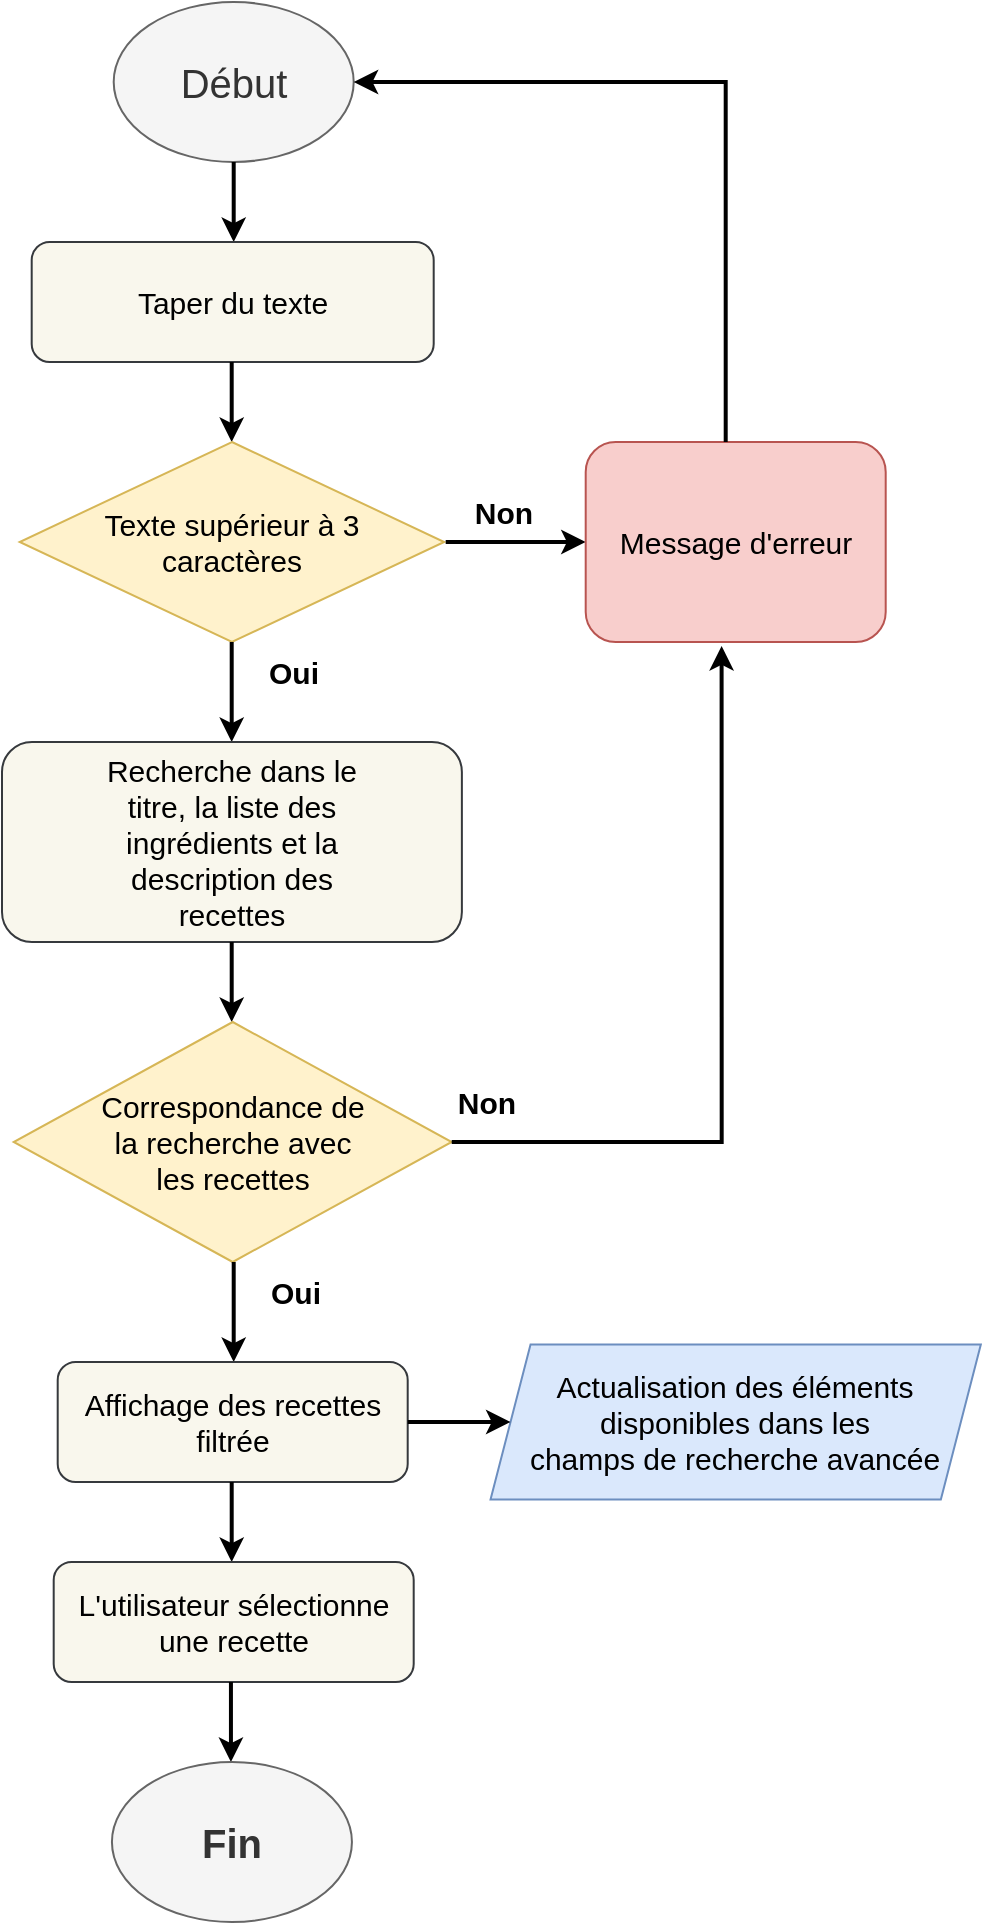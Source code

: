 <mxfile version="20.2.2" type="github">
  <diagram id="pIfoinz57ZPRVRw4wzUu" name="Page-1">
    <mxGraphModel dx="1422" dy="744" grid="1" gridSize="10" guides="1" tooltips="1" connect="1" arrows="1" fold="1" page="1" pageScale="1" pageWidth="827" pageHeight="1169" background="none" math="0" shadow="0">
      <root>
        <mxCell id="0" />
        <mxCell id="1" parent="0" />
        <mxCell id="0HhxuMPmHfuYkAqVo-YR-1" value="&lt;font style=&quot;font-size: 20px;&quot;&gt;Début&lt;/font&gt;" style="ellipse;whiteSpace=wrap;html=1;fillColor=#f5f5f5;fontColor=#333333;strokeColor=#666666;" parent="1" vertex="1">
          <mxGeometry x="228.85" y="20" width="120" height="80" as="geometry" />
        </mxCell>
        <mxCell id="5_fTP7xW8VT0wjeEk7GJ-1" value="" style="endArrow=classic;html=1;rounded=0;exitX=0.5;exitY=1;exitDx=0;exitDy=0;strokeWidth=2;" parent="1" source="0HhxuMPmHfuYkAqVo-YR-1" edge="1">
          <mxGeometry width="50" height="50" relative="1" as="geometry">
            <mxPoint x="264.85" y="290" as="sourcePoint" />
            <mxPoint x="288.85" y="140" as="targetPoint" />
          </mxGeometry>
        </mxCell>
        <mxCell id="5_fTP7xW8VT0wjeEk7GJ-2" value="&lt;font style=&quot;font-size: 15px;&quot;&gt;Taper du texte &lt;/font&gt;" style="rounded=1;whiteSpace=wrap;html=1;fillColor=#f9f7ed;strokeColor=#36393d;" parent="1" vertex="1">
          <mxGeometry x="187.85" y="140" width="201" height="60" as="geometry" />
        </mxCell>
        <mxCell id="5_fTP7xW8VT0wjeEk7GJ-5" value="" style="endArrow=classic;html=1;rounded=0;exitX=0.5;exitY=1;exitDx=0;exitDy=0;strokeWidth=2;" parent="1" edge="1">
          <mxGeometry width="50" height="50" relative="1" as="geometry">
            <mxPoint x="287.85" y="200" as="sourcePoint" />
            <mxPoint x="287.85" y="240" as="targetPoint" />
          </mxGeometry>
        </mxCell>
        <mxCell id="5_fTP7xW8VT0wjeEk7GJ-6" value="&lt;div&gt;Texte supérieur à 3 &lt;br&gt;&lt;/div&gt;&lt;div&gt;caractères&lt;/div&gt;" style="rhombus;whiteSpace=wrap;html=1;fontSize=15;fillColor=#fff2cc;strokeColor=#d6b656;" parent="1" vertex="1">
          <mxGeometry x="181.85" y="240" width="212.25" height="100" as="geometry" />
        </mxCell>
        <mxCell id="5_fTP7xW8VT0wjeEk7GJ-7" value="" style="endArrow=classic;html=1;rounded=0;fontSize=15;strokeWidth=2;" parent="1" edge="1">
          <mxGeometry width="50" height="50" relative="1" as="geometry">
            <mxPoint x="287.85" y="340" as="sourcePoint" />
            <mxPoint x="287.85" y="390" as="targetPoint" />
          </mxGeometry>
        </mxCell>
        <mxCell id="5_fTP7xW8VT0wjeEk7GJ-8" value="&lt;b&gt;Oui&lt;/b&gt;" style="text;html=1;strokeColor=none;fillColor=none;align=center;verticalAlign=middle;whiteSpace=wrap;rounded=0;fontSize=15;" parent="1" vertex="1">
          <mxGeometry x="288.85" y="340" width="60" height="30" as="geometry" />
        </mxCell>
        <mxCell id="5_fTP7xW8VT0wjeEk7GJ-9" value="&lt;div align=&quot;center&quot;&gt;&lt;blockquote&gt;&lt;div&gt;Recherche dans le titre, la liste des ingrédients et la description des recettes&lt;/div&gt;&lt;/blockquote&gt;&lt;/div&gt;" style="rounded=1;whiteSpace=wrap;html=1;fontSize=15;perimeterSpacing=7;align=center;fillColor=#f9f7ed;strokeColor=#36393d;" parent="1" vertex="1">
          <mxGeometry x="173.0" y="390" width="229.94" height="100" as="geometry" />
        </mxCell>
        <mxCell id="5_fTP7xW8VT0wjeEk7GJ-10" value="" style="endArrow=classic;html=1;rounded=0;fontSize=15;strokeWidth=2;" parent="1" edge="1">
          <mxGeometry width="50" height="50" relative="1" as="geometry">
            <mxPoint x="394.85" y="290" as="sourcePoint" />
            <mxPoint x="464.85" y="290" as="targetPoint" />
          </mxGeometry>
        </mxCell>
        <mxCell id="5_fTP7xW8VT0wjeEk7GJ-17" value="Message d&#39;erreur" style="rounded=1;whiteSpace=wrap;html=1;fontSize=15;fillColor=#f8cecc;strokeColor=#b85450;" parent="1" vertex="1">
          <mxGeometry x="464.85" y="240" width="150" height="100" as="geometry" />
        </mxCell>
        <mxCell id="5_fTP7xW8VT0wjeEk7GJ-18" value="" style="endArrow=classic;html=1;rounded=0;fontSize=15;strokeWidth=2;entryX=1;entryY=0.5;entryDx=0;entryDy=0;" parent="1" target="0HhxuMPmHfuYkAqVo-YR-1" edge="1">
          <mxGeometry width="50" height="50" relative="1" as="geometry">
            <mxPoint x="534.85" y="240" as="sourcePoint" />
            <mxPoint x="584.85" y="190" as="targetPoint" />
            <Array as="points">
              <mxPoint x="534.85" y="60" />
            </Array>
          </mxGeometry>
        </mxCell>
        <mxCell id="5_fTP7xW8VT0wjeEk7GJ-19" value="" style="endArrow=classic;html=1;rounded=0;exitX=0.5;exitY=1;exitDx=0;exitDy=0;strokeWidth=2;" parent="1" edge="1">
          <mxGeometry width="50" height="50" relative="1" as="geometry">
            <mxPoint x="287.85" y="490" as="sourcePoint" />
            <mxPoint x="287.85" y="530" as="targetPoint" />
          </mxGeometry>
        </mxCell>
        <mxCell id="5_fTP7xW8VT0wjeEk7GJ-20" value="&lt;b&gt;Non&lt;/b&gt;" style="text;html=1;strokeColor=none;fillColor=none;align=center;verticalAlign=middle;whiteSpace=wrap;rounded=0;fontSize=15;" parent="1" vertex="1">
          <mxGeometry x="394.1" y="260" width="60" height="30" as="geometry" />
        </mxCell>
        <mxCell id="5_fTP7xW8VT0wjeEk7GJ-21" value="&lt;blockquote&gt;&lt;div align=&quot;center&quot;&gt;&lt;font style=&quot;font-size: 15px;&quot;&gt;Correspondance de la recherche avec les recettes&lt;/font&gt;&lt;/div&gt;&lt;/blockquote&gt;" style="rhombus;whiteSpace=wrap;html=1;fontSize=15;align=center;fillColor=#fff2cc;strokeColor=#d6b656;" parent="1" vertex="1">
          <mxGeometry x="178.85" y="530" width="219" height="120" as="geometry" />
        </mxCell>
        <mxCell id="yBBHkAhOHsYDclR4pT0l-1" value="" style="endArrow=classic;html=1;rounded=0;fontSize=15;entryX=0.453;entryY=1.02;entryDx=0;entryDy=0;entryPerimeter=0;strokeWidth=2;" edge="1" parent="1" target="5_fTP7xW8VT0wjeEk7GJ-17">
          <mxGeometry width="50" height="50" relative="1" as="geometry">
            <mxPoint x="397.85" y="590" as="sourcePoint" />
            <mxPoint x="447.85" y="540" as="targetPoint" />
            <Array as="points">
              <mxPoint x="532.85" y="590" />
            </Array>
          </mxGeometry>
        </mxCell>
        <mxCell id="yBBHkAhOHsYDclR4pT0l-3" value="&lt;b&gt;Non&lt;/b&gt;" style="text;html=1;align=center;verticalAlign=middle;resizable=0;points=[];autosize=1;strokeColor=none;fillColor=none;fontSize=15;" vertex="1" parent="1">
          <mxGeometry x="389.85" y="555" width="50" height="30" as="geometry" />
        </mxCell>
        <mxCell id="yBBHkAhOHsYDclR4pT0l-5" value="" style="endArrow=classic;html=1;rounded=0;fontSize=15;strokeWidth=2;" edge="1" parent="1">
          <mxGeometry width="50" height="50" relative="1" as="geometry">
            <mxPoint x="288.85" y="650" as="sourcePoint" />
            <mxPoint x="288.85" y="700" as="targetPoint" />
          </mxGeometry>
        </mxCell>
        <mxCell id="yBBHkAhOHsYDclR4pT0l-6" value="&lt;b&gt;Oui&lt;/b&gt;" style="text;html=1;strokeColor=none;fillColor=none;align=center;verticalAlign=middle;whiteSpace=wrap;rounded=0;fontSize=15;" vertex="1" parent="1">
          <mxGeometry x="289.85" y="650" width="60" height="30" as="geometry" />
        </mxCell>
        <mxCell id="yBBHkAhOHsYDclR4pT0l-7" value="Affichage des recettes filtrée" style="rounded=1;whiteSpace=wrap;html=1;fontSize=15;fillColor=#f9f7ed;strokeColor=#36393d;" vertex="1" parent="1">
          <mxGeometry x="200.85" y="700" width="175" height="60" as="geometry" />
        </mxCell>
        <mxCell id="yBBHkAhOHsYDclR4pT0l-9" value="" style="endArrow=classic;html=1;rounded=0;exitX=0.5;exitY=1;exitDx=0;exitDy=0;strokeWidth=2;" edge="1" parent="1">
          <mxGeometry width="50" height="50" relative="1" as="geometry">
            <mxPoint x="287.85" y="760" as="sourcePoint" />
            <mxPoint x="287.85" y="800" as="targetPoint" />
          </mxGeometry>
        </mxCell>
        <mxCell id="yBBHkAhOHsYDclR4pT0l-10" value="Actualisation des éléments disponibles dans les&lt;br&gt;champs de recherche avancée" style="shape=parallelogram;perimeter=parallelogramPerimeter;whiteSpace=wrap;html=1;fixedSize=1;fontSize=15;fillColor=#dae8fc;strokeColor=#6c8ebf;" vertex="1" parent="1">
          <mxGeometry x="417.27" y="691.25" width="245.15" height="77.5" as="geometry" />
        </mxCell>
        <mxCell id="yBBHkAhOHsYDclR4pT0l-11" value="" style="endArrow=classic;html=1;rounded=0;fontSize=15;strokeWidth=2;entryX=0;entryY=0.5;entryDx=0;entryDy=0;" edge="1" parent="1" target="yBBHkAhOHsYDclR4pT0l-10">
          <mxGeometry width="50" height="50" relative="1" as="geometry">
            <mxPoint x="375.85" y="730" as="sourcePoint" />
            <mxPoint x="450" y="730" as="targetPoint" />
          </mxGeometry>
        </mxCell>
        <mxCell id="yBBHkAhOHsYDclR4pT0l-12" value="L&#39;utilisateur sélectionne une recette" style="rounded=1;whiteSpace=wrap;html=1;fontSize=15;fillColor=#f9f7ed;strokeColor=#36393d;" vertex="1" parent="1">
          <mxGeometry x="198.85" y="800" width="180" height="60" as="geometry" />
        </mxCell>
        <mxCell id="yBBHkAhOHsYDclR4pT0l-16" value="" style="endArrow=classic;html=1;rounded=0;exitX=0.5;exitY=1;exitDx=0;exitDy=0;strokeWidth=2;" edge="1" parent="1">
          <mxGeometry width="50" height="50" relative="1" as="geometry">
            <mxPoint x="287.47" y="860" as="sourcePoint" />
            <mxPoint x="287.47" y="900" as="targetPoint" />
          </mxGeometry>
        </mxCell>
        <mxCell id="yBBHkAhOHsYDclR4pT0l-17" value="&lt;b&gt;&lt;font style=&quot;font-size: 20px;&quot;&gt;Fin&lt;/font&gt;&lt;/b&gt;" style="ellipse;whiteSpace=wrap;html=1;fillColor=#f5f5f5;fontColor=#333333;strokeColor=#666666;" vertex="1" parent="1">
          <mxGeometry x="227.97" y="900" width="120" height="80" as="geometry" />
        </mxCell>
      </root>
    </mxGraphModel>
  </diagram>
</mxfile>
